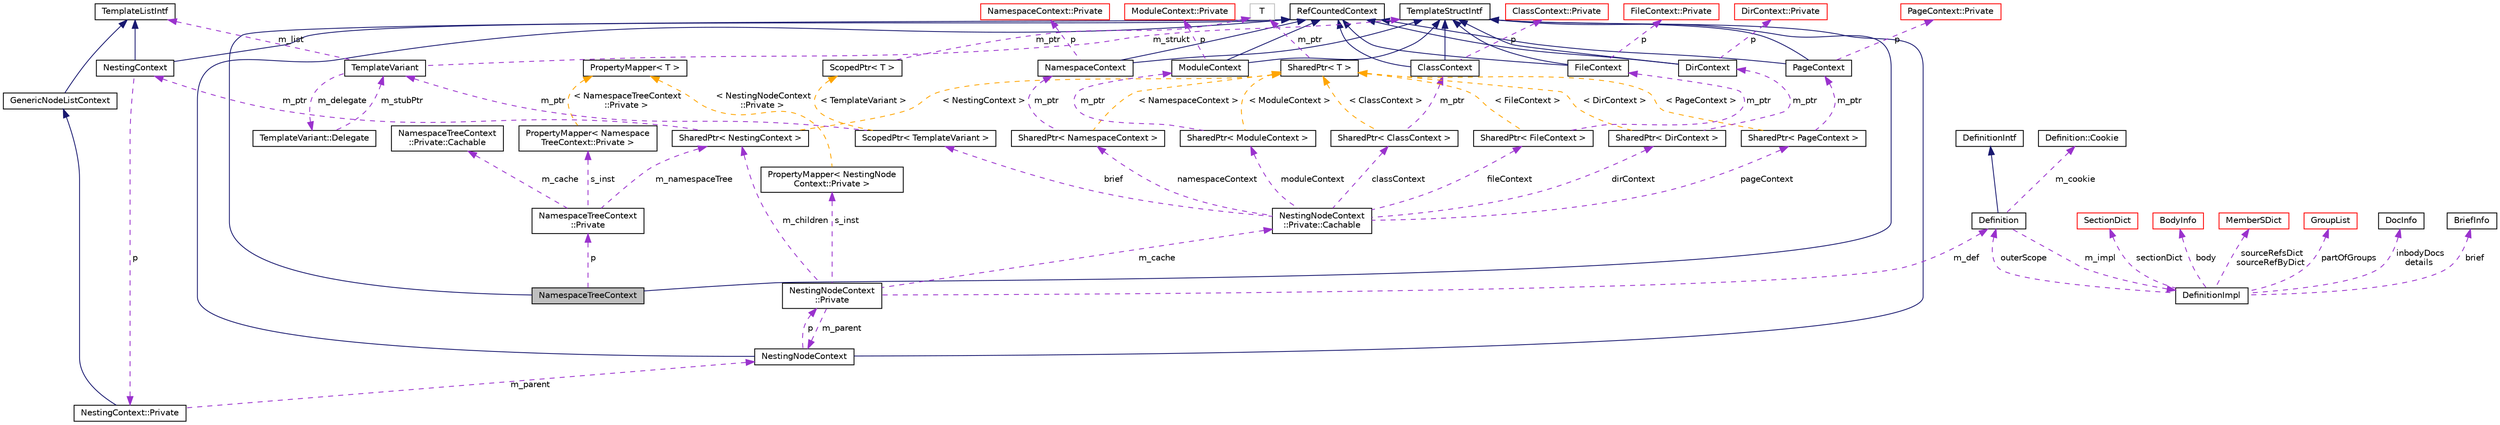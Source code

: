 digraph "NamespaceTreeContext"
{
 // INTERACTIVE_SVG=YES
  edge [fontname="Helvetica",fontsize="10",labelfontname="Helvetica",labelfontsize="10"];
  node [fontname="Helvetica",fontsize="10",shape=record];
  Node3 [label="NamespaceTreeContext",height=0.2,width=0.4,color="black", fillcolor="grey75", style="filled", fontcolor="black"];
  Node4 -> Node3 [dir="back",color="midnightblue",fontsize="10",style="solid",fontname="Helvetica"];
  Node4 [label="RefCountedContext",height=0.2,width=0.4,color="black", fillcolor="white", style="filled",URL="$d8/d96/class_ref_counted_context.html",tooltip="Helper class to support reference counting. "];
  Node5 -> Node3 [dir="back",color="midnightblue",fontsize="10",style="solid",fontname="Helvetica"];
  Node5 [label="TemplateStructIntf",height=0.2,width=0.4,color="black", fillcolor="white", style="filled",URL="$d9/de8/class_template_struct_intf.html",tooltip="Abstract interface for a context value of type struct. "];
  Node6 -> Node3 [dir="back",color="darkorchid3",fontsize="10",style="dashed",label=" p" ,fontname="Helvetica"];
  Node6 [label="NamespaceTreeContext\l::Private",height=0.2,width=0.4,color="black", fillcolor="white", style="filled",URL="$d6/da3/class_namespace_tree_context_1_1_private.html"];
  Node7 -> Node6 [dir="back",color="darkorchid3",fontsize="10",style="dashed",label=" m_cache" ,fontname="Helvetica"];
  Node7 [label="NamespaceTreeContext\l::Private::Cachable",height=0.2,width=0.4,color="black", fillcolor="white", style="filled",URL="$dd/dbe/struct_namespace_tree_context_1_1_private_1_1_cachable.html"];
  Node8 -> Node6 [dir="back",color="darkorchid3",fontsize="10",style="dashed",label=" s_inst" ,fontname="Helvetica"];
  Node8 [label="PropertyMapper\< Namespace\lTreeContext::Private \>",height=0.2,width=0.4,color="black", fillcolor="white", style="filled",URL="$d1/d80/class_property_mapper.html"];
  Node9 -> Node8 [dir="back",color="orange",fontsize="10",style="dashed",label=" \< NamespaceTreeContext\l::Private \>" ,fontname="Helvetica"];
  Node9 [label="PropertyMapper\< T \>",height=0.2,width=0.4,color="black", fillcolor="white", style="filled",URL="$d1/d80/class_property_mapper.html",tooltip="Helper class to map a property name to a handler member function. "];
  Node10 -> Node6 [dir="back",color="darkorchid3",fontsize="10",style="dashed",label=" m_namespaceTree" ,fontname="Helvetica"];
  Node10 [label="SharedPtr\< NestingContext \>",height=0.2,width=0.4,color="black", fillcolor="white", style="filled",URL="$df/d12/class_shared_ptr.html"];
  Node11 -> Node10 [dir="back",color="darkorchid3",fontsize="10",style="dashed",label=" m_ptr" ,fontname="Helvetica"];
  Node11 [label="NestingContext",height=0.2,width=0.4,color="black", fillcolor="white", style="filled",URL="$db/d7e/class_nesting_context.html"];
  Node4 -> Node11 [dir="back",color="midnightblue",fontsize="10",style="solid",fontname="Helvetica"];
  Node12 -> Node11 [dir="back",color="midnightblue",fontsize="10",style="solid",fontname="Helvetica"];
  Node12 [label="TemplateListIntf",height=0.2,width=0.4,color="black", fillcolor="white", style="filled",URL="$d6/d88/class_template_list_intf.html",tooltip="Abstract read-only interface for a context value of type list. "];
  Node13 -> Node11 [dir="back",color="darkorchid3",fontsize="10",style="dashed",label=" p" ,fontname="Helvetica"];
  Node13 [label="NestingContext::Private",height=0.2,width=0.4,color="black", fillcolor="white", style="filled",URL="$d7/db8/class_nesting_context_1_1_private.html"];
  Node14 -> Node13 [dir="back",color="midnightblue",fontsize="10",style="solid",fontname="Helvetica"];
  Node14 [label="GenericNodeListContext",height=0.2,width=0.4,color="black", fillcolor="white", style="filled",URL="$d6/dcb/class_generic_node_list_context.html",tooltip="standard template list implementation "];
  Node12 -> Node14 [dir="back",color="midnightblue",fontsize="10",style="solid",fontname="Helvetica"];
  Node15 -> Node13 [dir="back",color="darkorchid3",fontsize="10",style="dashed",label=" m_parent" ,fontname="Helvetica"];
  Node15 [label="NestingNodeContext",height=0.2,width=0.4,color="black", fillcolor="white", style="filled",URL="$db/dc9/class_nesting_node_context.html"];
  Node4 -> Node15 [dir="back",color="midnightblue",fontsize="10",style="solid",fontname="Helvetica"];
  Node5 -> Node15 [dir="back",color="midnightblue",fontsize="10",style="solid",fontname="Helvetica"];
  Node16 -> Node15 [dir="back",color="darkorchid3",fontsize="10",style="dashed",label=" p" ,fontname="Helvetica"];
  Node16 [label="NestingNodeContext\l::Private",height=0.2,width=0.4,color="black", fillcolor="white", style="filled",URL="$d1/d4b/class_nesting_node_context_1_1_private.html"];
  Node17 -> Node16 [dir="back",color="darkorchid3",fontsize="10",style="dashed",label=" s_inst" ,fontname="Helvetica"];
  Node17 [label="PropertyMapper\< NestingNode\lContext::Private \>",height=0.2,width=0.4,color="black", fillcolor="white", style="filled",URL="$d1/d80/class_property_mapper.html"];
  Node9 -> Node17 [dir="back",color="orange",fontsize="10",style="dashed",label=" \< NestingNodeContext\l::Private \>" ,fontname="Helvetica"];
  Node18 -> Node16 [dir="back",color="darkorchid3",fontsize="10",style="dashed",label=" m_cache" ,fontname="Helvetica"];
  Node18 [label="NestingNodeContext\l::Private::Cachable",height=0.2,width=0.4,color="black", fillcolor="white", style="filled",URL="$da/d7c/struct_nesting_node_context_1_1_private_1_1_cachable.html"];
  Node19 -> Node18 [dir="back",color="darkorchid3",fontsize="10",style="dashed",label=" classContext" ,fontname="Helvetica"];
  Node19 [label="SharedPtr\< ClassContext \>",height=0.2,width=0.4,color="black", fillcolor="white", style="filled",URL="$df/d12/class_shared_ptr.html"];
  Node20 -> Node19 [dir="back",color="darkorchid3",fontsize="10",style="dashed",label=" m_ptr" ,fontname="Helvetica"];
  Node20 [label="ClassContext",height=0.2,width=0.4,color="black", fillcolor="white", style="filled",URL="$dc/d38/class_class_context.html"];
  Node4 -> Node20 [dir="back",color="midnightblue",fontsize="10",style="solid",fontname="Helvetica"];
  Node5 -> Node20 [dir="back",color="midnightblue",fontsize="10",style="solid",fontname="Helvetica"];
  Node21 -> Node20 [dir="back",color="darkorchid3",fontsize="10",style="dashed",label=" p" ,fontname="Helvetica"];
  Node21 [label="ClassContext::Private",height=0.2,width=0.4,color="red", fillcolor="white", style="filled",URL="$d5/d54/class_class_context_1_1_private.html"];
  Node105 -> Node19 [dir="back",color="orange",fontsize="10",style="dashed",label=" \< ClassContext \>" ,fontname="Helvetica"];
  Node105 [label="SharedPtr\< T \>",height=0.2,width=0.4,color="black", fillcolor="white", style="filled",URL="$df/d12/class_shared_ptr.html",tooltip="Reference counting smart pointer. "];
  Node106 -> Node105 [dir="back",color="darkorchid3",fontsize="10",style="dashed",label=" m_ptr" ,fontname="Helvetica"];
  Node106 [label="T",height=0.2,width=0.4,color="grey75", fillcolor="white", style="filled"];
  Node107 -> Node18 [dir="back",color="darkorchid3",fontsize="10",style="dashed",label=" fileContext" ,fontname="Helvetica"];
  Node107 [label="SharedPtr\< FileContext \>",height=0.2,width=0.4,color="black", fillcolor="white", style="filled",URL="$df/d12/class_shared_ptr.html"];
  Node108 -> Node107 [dir="back",color="darkorchid3",fontsize="10",style="dashed",label=" m_ptr" ,fontname="Helvetica"];
  Node108 [label="FileContext",height=0.2,width=0.4,color="black", fillcolor="white", style="filled",URL="$d3/db7/class_file_context.html"];
  Node4 -> Node108 [dir="back",color="midnightblue",fontsize="10",style="solid",fontname="Helvetica"];
  Node5 -> Node108 [dir="back",color="midnightblue",fontsize="10",style="solid",fontname="Helvetica"];
  Node109 -> Node108 [dir="back",color="darkorchid3",fontsize="10",style="dashed",label=" p" ,fontname="Helvetica"];
  Node109 [label="FileContext::Private",height=0.2,width=0.4,color="red", fillcolor="white", style="filled",URL="$d4/d72/class_file_context_1_1_private.html"];
  Node105 -> Node107 [dir="back",color="orange",fontsize="10",style="dashed",label=" \< FileContext \>" ,fontname="Helvetica"];
  Node112 -> Node18 [dir="back",color="darkorchid3",fontsize="10",style="dashed",label=" pageContext" ,fontname="Helvetica"];
  Node112 [label="SharedPtr\< PageContext \>",height=0.2,width=0.4,color="black", fillcolor="white", style="filled",URL="$df/d12/class_shared_ptr.html"];
  Node113 -> Node112 [dir="back",color="darkorchid3",fontsize="10",style="dashed",label=" m_ptr" ,fontname="Helvetica"];
  Node113 [label="PageContext",height=0.2,width=0.4,color="black", fillcolor="white", style="filled",URL="$db/dc8/class_page_context.html"];
  Node4 -> Node113 [dir="back",color="midnightblue",fontsize="10",style="solid",fontname="Helvetica"];
  Node5 -> Node113 [dir="back",color="midnightblue",fontsize="10",style="solid",fontname="Helvetica"];
  Node114 -> Node113 [dir="back",color="darkorchid3",fontsize="10",style="dashed",label=" p" ,fontname="Helvetica"];
  Node114 [label="PageContext::Private",height=0.2,width=0.4,color="red", fillcolor="white", style="filled",URL="$d3/d45/class_page_context_1_1_private.html"];
  Node105 -> Node112 [dir="back",color="orange",fontsize="10",style="dashed",label=" \< PageContext \>" ,fontname="Helvetica"];
  Node118 -> Node18 [dir="back",color="darkorchid3",fontsize="10",style="dashed",label=" brief" ,fontname="Helvetica"];
  Node118 [label="ScopedPtr\< TemplateVariant \>",height=0.2,width=0.4,color="black", fillcolor="white", style="filled",URL="$dd/d9b/class_scoped_ptr.html"];
  Node119 -> Node118 [dir="back",color="darkorchid3",fontsize="10",style="dashed",label=" m_ptr" ,fontname="Helvetica"];
  Node119 [label="TemplateVariant",height=0.2,width=0.4,color="black", fillcolor="white", style="filled",URL="$d1/dba/class_template_variant.html",tooltip="Variant type which can hold one value of a fixed set of types. "];
  Node12 -> Node119 [dir="back",color="darkorchid3",fontsize="10",style="dashed",label=" m_list" ,fontname="Helvetica"];
  Node5 -> Node119 [dir="back",color="darkorchid3",fontsize="10",style="dashed",label=" m_strukt" ,fontname="Helvetica"];
  Node120 -> Node119 [dir="back",color="darkorchid3",fontsize="10",style="dashed",label=" m_delegate" ,fontname="Helvetica"];
  Node120 [label="TemplateVariant::Delegate",height=0.2,width=0.4,color="black", fillcolor="white", style="filled",URL="$d7/d1d/class_template_variant_1_1_delegate.html",tooltip="Helper class to create a delegate that can store a function/method call. "];
  Node119 -> Node120 [dir="back",color="darkorchid3",fontsize="10",style="dashed",label=" m_stubPtr" ,fontname="Helvetica"];
  Node121 -> Node118 [dir="back",color="orange",fontsize="10",style="dashed",label=" \< TemplateVariant \>" ,fontname="Helvetica"];
  Node121 [label="ScopedPtr\< T \>",height=0.2,width=0.4,color="black", fillcolor="white", style="filled",URL="$dd/d9b/class_scoped_ptr.html",tooltip="Scoped smart pointer. "];
  Node106 -> Node121 [dir="back",color="darkorchid3",fontsize="10",style="dashed",label=" m_ptr" ,fontname="Helvetica"];
  Node122 -> Node18 [dir="back",color="darkorchid3",fontsize="10",style="dashed",label=" moduleContext" ,fontname="Helvetica"];
  Node122 [label="SharedPtr\< ModuleContext \>",height=0.2,width=0.4,color="black", fillcolor="white", style="filled",URL="$df/d12/class_shared_ptr.html"];
  Node123 -> Node122 [dir="back",color="darkorchid3",fontsize="10",style="dashed",label=" m_ptr" ,fontname="Helvetica"];
  Node123 [label="ModuleContext",height=0.2,width=0.4,color="black", fillcolor="white", style="filled",URL="$d2/d73/class_module_context.html"];
  Node4 -> Node123 [dir="back",color="midnightblue",fontsize="10",style="solid",fontname="Helvetica"];
  Node5 -> Node123 [dir="back",color="midnightblue",fontsize="10",style="solid",fontname="Helvetica"];
  Node124 -> Node123 [dir="back",color="darkorchid3",fontsize="10",style="dashed",label=" p" ,fontname="Helvetica"];
  Node124 [label="ModuleContext::Private",height=0.2,width=0.4,color="red", fillcolor="white", style="filled",URL="$df/d2a/class_module_context_1_1_private.html"];
  Node105 -> Node122 [dir="back",color="orange",fontsize="10",style="dashed",label=" \< ModuleContext \>" ,fontname="Helvetica"];
  Node127 -> Node18 [dir="back",color="darkorchid3",fontsize="10",style="dashed",label=" dirContext" ,fontname="Helvetica"];
  Node127 [label="SharedPtr\< DirContext \>",height=0.2,width=0.4,color="black", fillcolor="white", style="filled",URL="$df/d12/class_shared_ptr.html"];
  Node128 -> Node127 [dir="back",color="darkorchid3",fontsize="10",style="dashed",label=" m_ptr" ,fontname="Helvetica"];
  Node128 [label="DirContext",height=0.2,width=0.4,color="black", fillcolor="white", style="filled",URL="$d5/dca/class_dir_context.html"];
  Node4 -> Node128 [dir="back",color="midnightblue",fontsize="10",style="solid",fontname="Helvetica"];
  Node5 -> Node128 [dir="back",color="midnightblue",fontsize="10",style="solid",fontname="Helvetica"];
  Node129 -> Node128 [dir="back",color="darkorchid3",fontsize="10",style="dashed",label=" p" ,fontname="Helvetica"];
  Node129 [label="DirContext::Private",height=0.2,width=0.4,color="red", fillcolor="white", style="filled",URL="$dc/db1/class_dir_context_1_1_private.html"];
  Node105 -> Node127 [dir="back",color="orange",fontsize="10",style="dashed",label=" \< DirContext \>" ,fontname="Helvetica"];
  Node132 -> Node18 [dir="back",color="darkorchid3",fontsize="10",style="dashed",label=" namespaceContext" ,fontname="Helvetica"];
  Node132 [label="SharedPtr\< NamespaceContext \>",height=0.2,width=0.4,color="black", fillcolor="white", style="filled",URL="$df/d12/class_shared_ptr.html"];
  Node133 -> Node132 [dir="back",color="darkorchid3",fontsize="10",style="dashed",label=" m_ptr" ,fontname="Helvetica"];
  Node133 [label="NamespaceContext",height=0.2,width=0.4,color="black", fillcolor="white", style="filled",URL="$de/d00/class_namespace_context.html"];
  Node4 -> Node133 [dir="back",color="midnightblue",fontsize="10",style="solid",fontname="Helvetica"];
  Node5 -> Node133 [dir="back",color="midnightblue",fontsize="10",style="solid",fontname="Helvetica"];
  Node134 -> Node133 [dir="back",color="darkorchid3",fontsize="10",style="dashed",label=" p" ,fontname="Helvetica"];
  Node134 [label="NamespaceContext::Private",height=0.2,width=0.4,color="red", fillcolor="white", style="filled",URL="$d8/dcf/class_namespace_context_1_1_private.html"];
  Node105 -> Node132 [dir="back",color="orange",fontsize="10",style="dashed",label=" \< NamespaceContext \>" ,fontname="Helvetica"];
  Node15 -> Node16 [dir="back",color="darkorchid3",fontsize="10",style="dashed",label=" m_parent" ,fontname="Helvetica"];
  Node23 -> Node16 [dir="back",color="darkorchid3",fontsize="10",style="dashed",label=" m_def" ,fontname="Helvetica"];
  Node23 [label="Definition",height=0.2,width=0.4,color="black", fillcolor="white", style="filled",URL="$d5/dcc/class_definition.html",tooltip="The common base class of all entity definitions found in the sources. "];
  Node24 -> Node23 [dir="back",color="midnightblue",fontsize="10",style="solid",fontname="Helvetica"];
  Node24 [label="DefinitionIntf",height=0.2,width=0.4,color="black", fillcolor="white", style="filled",URL="$d9/d4a/class_definition_intf.html",tooltip="Abstract interface for a Definition or DefinitionList. "];
  Node25 -> Node23 [dir="back",color="darkorchid3",fontsize="10",style="dashed",label=" m_cookie" ,fontname="Helvetica"];
  Node25 [label="Definition::Cookie",height=0.2,width=0.4,color="black", fillcolor="white", style="filled",URL="$d1/d2f/struct_definition_1_1_cookie.html"];
  Node26 -> Node23 [dir="back",color="darkorchid3",fontsize="10",style="dashed",label=" m_impl" ,fontname="Helvetica"];
  Node26 [label="DefinitionImpl",height=0.2,width=0.4,color="black", fillcolor="white", style="filled",URL="$d3/ddf/class_definition_impl.html",tooltip="Private data associated with a Symbol Definition object. "];
  Node27 -> Node26 [dir="back",color="darkorchid3",fontsize="10",style="dashed",label=" sectionDict" ,fontname="Helvetica"];
  Node27 [label="SectionDict",height=0.2,width=0.4,color="red", fillcolor="white", style="filled",URL="$de/d9a/class_section_dict.html",tooltip="Unsorted dictionary of SectionInfo objects. "];
  Node34 -> Node26 [dir="back",color="darkorchid3",fontsize="10",style="dashed",label=" body" ,fontname="Helvetica"];
  Node34 [label="BodyInfo",height=0.2,width=0.4,color="red", fillcolor="white", style="filled",URL="$db/dab/struct_body_info.html",tooltip="Data associated with description found in the body. "];
  Node58 -> Node26 [dir="back",color="darkorchid3",fontsize="10",style="dashed",label=" sourceRefsDict\nsourceRefByDict" ,fontname="Helvetica"];
  Node58 [label="MemberSDict",height=0.2,width=0.4,color="red", fillcolor="white", style="filled",URL="$d6/dd6/class_member_s_dict.html",tooltip="A sorted dictionary of MemberDef objects. "];
  Node62 -> Node26 [dir="back",color="darkorchid3",fontsize="10",style="dashed",label=" partOfGroups" ,fontname="Helvetica"];
  Node62 [label="GroupList",height=0.2,width=0.4,color="red", fillcolor="white", style="filled",URL="$d3/d3b/class_group_list.html",tooltip="A list of GroupDef objects. "];
  Node64 -> Node26 [dir="back",color="darkorchid3",fontsize="10",style="dashed",label=" inbodyDocs\ndetails" ,fontname="Helvetica"];
  Node64 [label="DocInfo",height=0.2,width=0.4,color="black", fillcolor="white", style="filled",URL="$d7/dd5/struct_doc_info.html",tooltip="Data associated with a detailed description. "];
  Node65 -> Node26 [dir="back",color="darkorchid3",fontsize="10",style="dashed",label=" brief" ,fontname="Helvetica"];
  Node65 [label="BriefInfo",height=0.2,width=0.4,color="black", fillcolor="white", style="filled",URL="$d0/da7/struct_brief_info.html",tooltip="Data associated with a brief description. "];
  Node23 -> Node26 [dir="back",color="darkorchid3",fontsize="10",style="dashed",label=" outerScope" ,fontname="Helvetica"];
  Node10 -> Node16 [dir="back",color="darkorchid3",fontsize="10",style="dashed",label=" m_children" ,fontname="Helvetica"];
  Node105 -> Node10 [dir="back",color="orange",fontsize="10",style="dashed",label=" \< NestingContext \>" ,fontname="Helvetica"];
}
